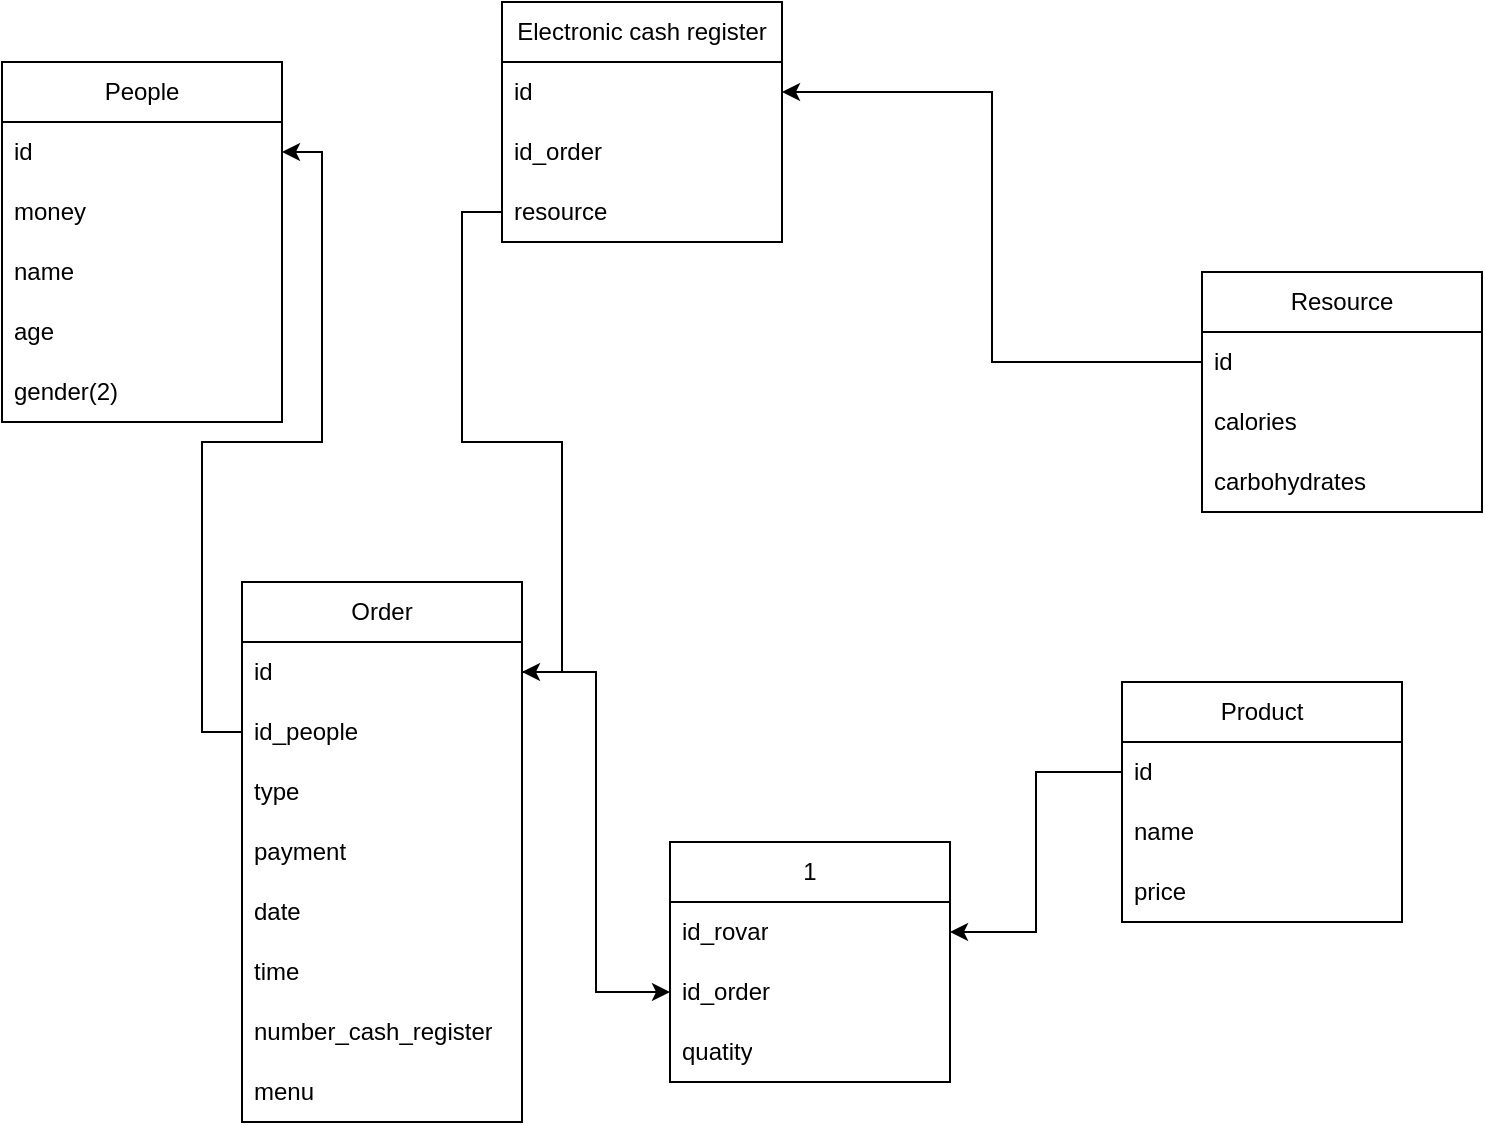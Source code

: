 <mxfile version="21.2.2" type="github">
  <diagram name="Страница 1" id="ZG-saxeOitU5MWEvz3s-">
    <mxGraphModel dx="1434" dy="764" grid="1" gridSize="10" guides="1" tooltips="1" connect="1" arrows="1" fold="1" page="1" pageScale="1" pageWidth="827" pageHeight="1169" math="0" shadow="0">
      <root>
        <mxCell id="0" />
        <mxCell id="1" parent="0" />
        <mxCell id="fL49y-DVt3F1QrYGlCgy-35" value="People" style="swimlane;fontStyle=0;childLayout=stackLayout;horizontal=1;startSize=30;horizontalStack=0;resizeParent=1;resizeParentMax=0;resizeLast=0;collapsible=1;marginBottom=0;whiteSpace=wrap;html=1;" vertex="1" parent="1">
          <mxGeometry x="10" y="140" width="140" height="180" as="geometry" />
        </mxCell>
        <mxCell id="fL49y-DVt3F1QrYGlCgy-36" value="id" style="text;strokeColor=none;fillColor=none;align=left;verticalAlign=middle;spacingLeft=4;spacingRight=4;overflow=hidden;points=[[0,0.5],[1,0.5]];portConstraint=eastwest;rotatable=0;whiteSpace=wrap;html=1;" vertex="1" parent="fL49y-DVt3F1QrYGlCgy-35">
          <mxGeometry y="30" width="140" height="30" as="geometry" />
        </mxCell>
        <mxCell id="fL49y-DVt3F1QrYGlCgy-43" value="money" style="text;strokeColor=none;fillColor=none;align=left;verticalAlign=middle;spacingLeft=4;spacingRight=4;overflow=hidden;points=[[0,0.5],[1,0.5]];portConstraint=eastwest;rotatable=0;whiteSpace=wrap;html=1;" vertex="1" parent="fL49y-DVt3F1QrYGlCgy-35">
          <mxGeometry y="60" width="140" height="30" as="geometry" />
        </mxCell>
        <mxCell id="fL49y-DVt3F1QrYGlCgy-87" value="name" style="text;strokeColor=none;fillColor=none;align=left;verticalAlign=middle;spacingLeft=4;spacingRight=4;overflow=hidden;points=[[0,0.5],[1,0.5]];portConstraint=eastwest;rotatable=0;whiteSpace=wrap;html=1;" vertex="1" parent="fL49y-DVt3F1QrYGlCgy-35">
          <mxGeometry y="90" width="140" height="30" as="geometry" />
        </mxCell>
        <mxCell id="fL49y-DVt3F1QrYGlCgy-88" value="age" style="text;strokeColor=none;fillColor=none;align=left;verticalAlign=middle;spacingLeft=4;spacingRight=4;overflow=hidden;points=[[0,0.5],[1,0.5]];portConstraint=eastwest;rotatable=0;whiteSpace=wrap;html=1;" vertex="1" parent="fL49y-DVt3F1QrYGlCgy-35">
          <mxGeometry y="120" width="140" height="30" as="geometry" />
        </mxCell>
        <mxCell id="fL49y-DVt3F1QrYGlCgy-89" value="gender(2)" style="text;strokeColor=none;fillColor=none;align=left;verticalAlign=middle;spacingLeft=4;spacingRight=4;overflow=hidden;points=[[0,0.5],[1,0.5]];portConstraint=eastwest;rotatable=0;whiteSpace=wrap;html=1;" vertex="1" parent="fL49y-DVt3F1QrYGlCgy-35">
          <mxGeometry y="150" width="140" height="30" as="geometry" />
        </mxCell>
        <mxCell id="fL49y-DVt3F1QrYGlCgy-39" value="Electronic cash register" style="swimlane;fontStyle=0;childLayout=stackLayout;horizontal=1;startSize=30;horizontalStack=0;resizeParent=1;resizeParentMax=0;resizeLast=0;collapsible=1;marginBottom=0;whiteSpace=wrap;html=1;" vertex="1" parent="1">
          <mxGeometry x="260" y="110" width="140" height="120" as="geometry" />
        </mxCell>
        <mxCell id="fL49y-DVt3F1QrYGlCgy-49" value="id" style="text;strokeColor=none;fillColor=none;align=left;verticalAlign=middle;spacingLeft=4;spacingRight=4;overflow=hidden;points=[[0,0.5],[1,0.5]];portConstraint=eastwest;rotatable=0;whiteSpace=wrap;html=1;" vertex="1" parent="fL49y-DVt3F1QrYGlCgy-39">
          <mxGeometry y="30" width="140" height="30" as="geometry" />
        </mxCell>
        <mxCell id="fL49y-DVt3F1QrYGlCgy-51" value="id_order" style="text;strokeColor=none;fillColor=none;align=left;verticalAlign=middle;spacingLeft=4;spacingRight=4;overflow=hidden;points=[[0,0.5],[1,0.5]];portConstraint=eastwest;rotatable=0;whiteSpace=wrap;html=1;" vertex="1" parent="fL49y-DVt3F1QrYGlCgy-39">
          <mxGeometry y="60" width="140" height="30" as="geometry" />
        </mxCell>
        <mxCell id="fL49y-DVt3F1QrYGlCgy-40" value="resource" style="text;strokeColor=none;fillColor=none;align=left;verticalAlign=middle;spacingLeft=4;spacingRight=4;overflow=hidden;points=[[0,0.5],[1,0.5]];portConstraint=eastwest;rotatable=0;whiteSpace=wrap;html=1;" vertex="1" parent="fL49y-DVt3F1QrYGlCgy-39">
          <mxGeometry y="90" width="140" height="30" as="geometry" />
        </mxCell>
        <mxCell id="fL49y-DVt3F1QrYGlCgy-44" value="Resource" style="swimlane;fontStyle=0;childLayout=stackLayout;horizontal=1;startSize=30;horizontalStack=0;resizeParent=1;resizeParentMax=0;resizeLast=0;collapsible=1;marginBottom=0;whiteSpace=wrap;html=1;" vertex="1" parent="1">
          <mxGeometry x="610" y="245" width="140" height="120" as="geometry" />
        </mxCell>
        <mxCell id="fL49y-DVt3F1QrYGlCgy-48" value="id" style="text;strokeColor=none;fillColor=none;align=left;verticalAlign=middle;spacingLeft=4;spacingRight=4;overflow=hidden;points=[[0,0.5],[1,0.5]];portConstraint=eastwest;rotatable=0;whiteSpace=wrap;html=1;" vertex="1" parent="fL49y-DVt3F1QrYGlCgy-44">
          <mxGeometry y="30" width="140" height="30" as="geometry" />
        </mxCell>
        <mxCell id="fL49y-DVt3F1QrYGlCgy-45" value="calories" style="text;strokeColor=none;fillColor=none;align=left;verticalAlign=middle;spacingLeft=4;spacingRight=4;overflow=hidden;points=[[0,0.5],[1,0.5]];portConstraint=eastwest;rotatable=0;whiteSpace=wrap;html=1;" vertex="1" parent="fL49y-DVt3F1QrYGlCgy-44">
          <mxGeometry y="60" width="140" height="30" as="geometry" />
        </mxCell>
        <mxCell id="fL49y-DVt3F1QrYGlCgy-46" value="carbohydrates" style="text;strokeColor=none;fillColor=none;align=left;verticalAlign=middle;spacingLeft=4;spacingRight=4;overflow=hidden;points=[[0,0.5],[1,0.5]];portConstraint=eastwest;rotatable=0;whiteSpace=wrap;html=1;" vertex="1" parent="fL49y-DVt3F1QrYGlCgy-44">
          <mxGeometry y="90" width="140" height="30" as="geometry" />
        </mxCell>
        <mxCell id="fL49y-DVt3F1QrYGlCgy-50" style="edgeStyle=orthogonalEdgeStyle;rounded=0;orthogonalLoop=1;jettySize=auto;html=1;exitX=0;exitY=0.5;exitDx=0;exitDy=0;entryX=1;entryY=0.5;entryDx=0;entryDy=0;" edge="1" parent="1" source="fL49y-DVt3F1QrYGlCgy-48" target="fL49y-DVt3F1QrYGlCgy-49">
          <mxGeometry relative="1" as="geometry" />
        </mxCell>
        <mxCell id="fL49y-DVt3F1QrYGlCgy-53" value="Order" style="swimlane;fontStyle=0;childLayout=stackLayout;horizontal=1;startSize=30;horizontalStack=0;resizeParent=1;resizeParentMax=0;resizeLast=0;collapsible=1;marginBottom=0;whiteSpace=wrap;html=1;" vertex="1" parent="1">
          <mxGeometry x="130" y="400" width="140" height="270" as="geometry" />
        </mxCell>
        <mxCell id="fL49y-DVt3F1QrYGlCgy-54" value="id" style="text;strokeColor=none;fillColor=none;align=left;verticalAlign=middle;spacingLeft=4;spacingRight=4;overflow=hidden;points=[[0,0.5],[1,0.5]];portConstraint=eastwest;rotatable=0;whiteSpace=wrap;html=1;" vertex="1" parent="fL49y-DVt3F1QrYGlCgy-53">
          <mxGeometry y="30" width="140" height="30" as="geometry" />
        </mxCell>
        <mxCell id="fL49y-DVt3F1QrYGlCgy-55" value="id_people" style="text;strokeColor=none;fillColor=none;align=left;verticalAlign=middle;spacingLeft=4;spacingRight=4;overflow=hidden;points=[[0,0.5],[1,0.5]];portConstraint=eastwest;rotatable=0;whiteSpace=wrap;html=1;" vertex="1" parent="fL49y-DVt3F1QrYGlCgy-53">
          <mxGeometry y="60" width="140" height="30" as="geometry" />
        </mxCell>
        <mxCell id="fL49y-DVt3F1QrYGlCgy-56" value="type" style="text;strokeColor=none;fillColor=none;align=left;verticalAlign=middle;spacingLeft=4;spacingRight=4;overflow=hidden;points=[[0,0.5],[1,0.5]];portConstraint=eastwest;rotatable=0;whiteSpace=wrap;html=1;" vertex="1" parent="fL49y-DVt3F1QrYGlCgy-53">
          <mxGeometry y="90" width="140" height="30" as="geometry" />
        </mxCell>
        <mxCell id="fL49y-DVt3F1QrYGlCgy-59" value="payment" style="text;strokeColor=none;fillColor=none;align=left;verticalAlign=middle;spacingLeft=4;spacingRight=4;overflow=hidden;points=[[0,0.5],[1,0.5]];portConstraint=eastwest;rotatable=0;whiteSpace=wrap;html=1;" vertex="1" parent="fL49y-DVt3F1QrYGlCgy-53">
          <mxGeometry y="120" width="140" height="30" as="geometry" />
        </mxCell>
        <mxCell id="fL49y-DVt3F1QrYGlCgy-60" value="date" style="text;strokeColor=none;fillColor=none;align=left;verticalAlign=middle;spacingLeft=4;spacingRight=4;overflow=hidden;points=[[0,0.5],[1,0.5]];portConstraint=eastwest;rotatable=0;whiteSpace=wrap;html=1;" vertex="1" parent="fL49y-DVt3F1QrYGlCgy-53">
          <mxGeometry y="150" width="140" height="30" as="geometry" />
        </mxCell>
        <mxCell id="fL49y-DVt3F1QrYGlCgy-62" value="time" style="text;strokeColor=none;fillColor=none;align=left;verticalAlign=middle;spacingLeft=4;spacingRight=4;overflow=hidden;points=[[0,0.5],[1,0.5]];portConstraint=eastwest;rotatable=0;whiteSpace=wrap;html=1;" vertex="1" parent="fL49y-DVt3F1QrYGlCgy-53">
          <mxGeometry y="180" width="140" height="30" as="geometry" />
        </mxCell>
        <mxCell id="fL49y-DVt3F1QrYGlCgy-64" value="number_cash_register" style="text;strokeColor=none;fillColor=none;align=left;verticalAlign=middle;spacingLeft=4;spacingRight=4;overflow=hidden;points=[[0,0.5],[1,0.5]];portConstraint=eastwest;rotatable=0;whiteSpace=wrap;html=1;" vertex="1" parent="fL49y-DVt3F1QrYGlCgy-53">
          <mxGeometry y="210" width="140" height="30" as="geometry" />
        </mxCell>
        <mxCell id="fL49y-DVt3F1QrYGlCgy-61" value="menu" style="text;strokeColor=none;fillColor=none;align=left;verticalAlign=middle;spacingLeft=4;spacingRight=4;overflow=hidden;points=[[0,0.5],[1,0.5]];portConstraint=eastwest;rotatable=0;whiteSpace=wrap;html=1;" vertex="1" parent="fL49y-DVt3F1QrYGlCgy-53">
          <mxGeometry y="240" width="140" height="30" as="geometry" />
        </mxCell>
        <mxCell id="fL49y-DVt3F1QrYGlCgy-57" style="edgeStyle=orthogonalEdgeStyle;rounded=0;orthogonalLoop=1;jettySize=auto;html=1;exitX=0;exitY=0.5;exitDx=0;exitDy=0;entryX=1;entryY=0.5;entryDx=0;entryDy=0;" edge="1" parent="1" source="fL49y-DVt3F1QrYGlCgy-40" target="fL49y-DVt3F1QrYGlCgy-54">
          <mxGeometry relative="1" as="geometry" />
        </mxCell>
        <mxCell id="fL49y-DVt3F1QrYGlCgy-58" style="edgeStyle=orthogonalEdgeStyle;rounded=0;orthogonalLoop=1;jettySize=auto;html=1;exitX=0;exitY=0.5;exitDx=0;exitDy=0;entryX=1;entryY=0.5;entryDx=0;entryDy=0;" edge="1" parent="1" source="fL49y-DVt3F1QrYGlCgy-55" target="fL49y-DVt3F1QrYGlCgy-36">
          <mxGeometry relative="1" as="geometry" />
        </mxCell>
        <mxCell id="fL49y-DVt3F1QrYGlCgy-74" value="Product" style="swimlane;fontStyle=0;childLayout=stackLayout;horizontal=1;startSize=30;horizontalStack=0;resizeParent=1;resizeParentMax=0;resizeLast=0;collapsible=1;marginBottom=0;whiteSpace=wrap;html=1;" vertex="1" parent="1">
          <mxGeometry x="570" y="450" width="140" height="120" as="geometry" />
        </mxCell>
        <mxCell id="fL49y-DVt3F1QrYGlCgy-75" value="id" style="text;strokeColor=none;fillColor=none;align=left;verticalAlign=middle;spacingLeft=4;spacingRight=4;overflow=hidden;points=[[0,0.5],[1,0.5]];portConstraint=eastwest;rotatable=0;whiteSpace=wrap;html=1;" vertex="1" parent="fL49y-DVt3F1QrYGlCgy-74">
          <mxGeometry y="30" width="140" height="30" as="geometry" />
        </mxCell>
        <mxCell id="fL49y-DVt3F1QrYGlCgy-76" value="name" style="text;strokeColor=none;fillColor=none;align=left;verticalAlign=middle;spacingLeft=4;spacingRight=4;overflow=hidden;points=[[0,0.5],[1,0.5]];portConstraint=eastwest;rotatable=0;whiteSpace=wrap;html=1;" vertex="1" parent="fL49y-DVt3F1QrYGlCgy-74">
          <mxGeometry y="60" width="140" height="30" as="geometry" />
        </mxCell>
        <mxCell id="fL49y-DVt3F1QrYGlCgy-77" value="price" style="text;strokeColor=none;fillColor=none;align=left;verticalAlign=middle;spacingLeft=4;spacingRight=4;overflow=hidden;points=[[0,0.5],[1,0.5]];portConstraint=eastwest;rotatable=0;whiteSpace=wrap;html=1;" vertex="1" parent="fL49y-DVt3F1QrYGlCgy-74">
          <mxGeometry y="90" width="140" height="30" as="geometry" />
        </mxCell>
        <mxCell id="fL49y-DVt3F1QrYGlCgy-78" value="1" style="swimlane;fontStyle=0;childLayout=stackLayout;horizontal=1;startSize=30;horizontalStack=0;resizeParent=1;resizeParentMax=0;resizeLast=0;collapsible=1;marginBottom=0;whiteSpace=wrap;html=1;" vertex="1" parent="1">
          <mxGeometry x="344" y="530" width="140" height="120" as="geometry" />
        </mxCell>
        <mxCell id="fL49y-DVt3F1QrYGlCgy-79" value="id_rovar" style="text;strokeColor=none;fillColor=none;align=left;verticalAlign=middle;spacingLeft=4;spacingRight=4;overflow=hidden;points=[[0,0.5],[1,0.5]];portConstraint=eastwest;rotatable=0;whiteSpace=wrap;html=1;" vertex="1" parent="fL49y-DVt3F1QrYGlCgy-78">
          <mxGeometry y="30" width="140" height="30" as="geometry" />
        </mxCell>
        <mxCell id="fL49y-DVt3F1QrYGlCgy-80" value="id_order" style="text;strokeColor=none;fillColor=none;align=left;verticalAlign=middle;spacingLeft=4;spacingRight=4;overflow=hidden;points=[[0,0.5],[1,0.5]];portConstraint=eastwest;rotatable=0;whiteSpace=wrap;html=1;" vertex="1" parent="fL49y-DVt3F1QrYGlCgy-78">
          <mxGeometry y="60" width="140" height="30" as="geometry" />
        </mxCell>
        <mxCell id="fL49y-DVt3F1QrYGlCgy-84" value="quatity" style="text;strokeColor=none;fillColor=none;align=left;verticalAlign=middle;spacingLeft=4;spacingRight=4;overflow=hidden;points=[[0,0.5],[1,0.5]];portConstraint=eastwest;rotatable=0;whiteSpace=wrap;html=1;" vertex="1" parent="fL49y-DVt3F1QrYGlCgy-78">
          <mxGeometry y="90" width="140" height="30" as="geometry" />
        </mxCell>
        <mxCell id="fL49y-DVt3F1QrYGlCgy-82" style="edgeStyle=orthogonalEdgeStyle;rounded=0;orthogonalLoop=1;jettySize=auto;html=1;exitX=0;exitY=0.5;exitDx=0;exitDy=0;entryX=1;entryY=0.5;entryDx=0;entryDy=0;" edge="1" parent="1" source="fL49y-DVt3F1QrYGlCgy-75" target="fL49y-DVt3F1QrYGlCgy-79">
          <mxGeometry relative="1" as="geometry" />
        </mxCell>
        <mxCell id="fL49y-DVt3F1QrYGlCgy-83" style="edgeStyle=orthogonalEdgeStyle;rounded=0;orthogonalLoop=1;jettySize=auto;html=1;exitX=1;exitY=0.5;exitDx=0;exitDy=0;entryX=0;entryY=0.5;entryDx=0;entryDy=0;" edge="1" parent="1" source="fL49y-DVt3F1QrYGlCgy-54" target="fL49y-DVt3F1QrYGlCgy-80">
          <mxGeometry relative="1" as="geometry" />
        </mxCell>
      </root>
    </mxGraphModel>
  </diagram>
</mxfile>
